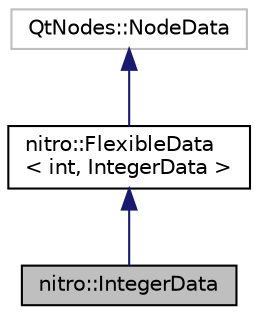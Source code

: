 digraph "nitro::IntegerData"
{
 // LATEX_PDF_SIZE
  edge [fontname="Helvetica",fontsize="10",labelfontname="Helvetica",labelfontsize="10"];
  node [fontname="Helvetica",fontsize="10",shape=record];
  Node1 [label="nitro::IntegerData",height=0.2,width=0.4,color="black", fillcolor="grey75", style="filled", fontcolor="black",tooltip="Describes an integer data type."];
  Node2 -> Node1 [dir="back",color="midnightblue",fontsize="10",style="solid",fontname="Helvetica"];
  Node2 [label="nitro::FlexibleData\l\< int, IntegerData \>",height=0.2,width=0.4,color="black", fillcolor="white", style="filled",URL="$d8/dac/classnitro_1_1FlexibleData.html",tooltip=" "];
  Node3 -> Node2 [dir="back",color="midnightblue",fontsize="10",style="solid",fontname="Helvetica"];
  Node3 [label="QtNodes::NodeData",height=0.2,width=0.4,color="grey75", fillcolor="white", style="filled",tooltip=" "];
}
